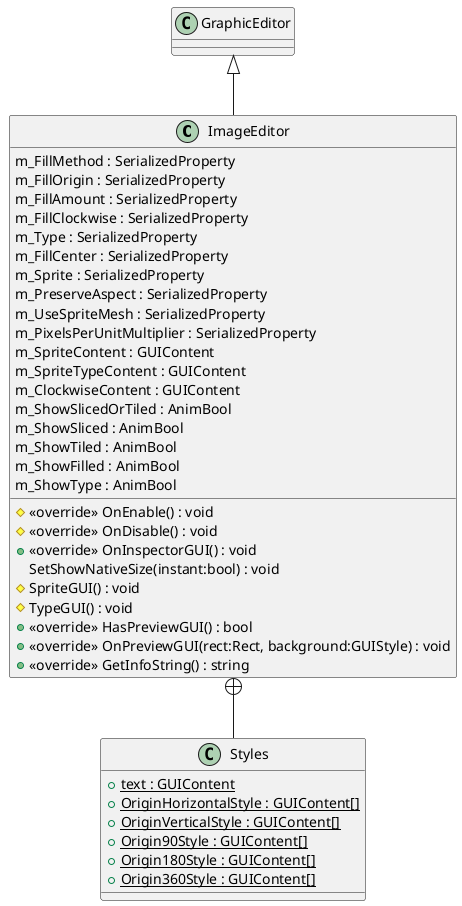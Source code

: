 @startuml
class ImageEditor {
    m_FillMethod : SerializedProperty
    m_FillOrigin : SerializedProperty
    m_FillAmount : SerializedProperty
    m_FillClockwise : SerializedProperty
    m_Type : SerializedProperty
    m_FillCenter : SerializedProperty
    m_Sprite : SerializedProperty
    m_PreserveAspect : SerializedProperty
    m_UseSpriteMesh : SerializedProperty
    m_PixelsPerUnitMultiplier : SerializedProperty
    m_SpriteContent : GUIContent
    m_SpriteTypeContent : GUIContent
    m_ClockwiseContent : GUIContent
    m_ShowSlicedOrTiled : AnimBool
    m_ShowSliced : AnimBool
    m_ShowTiled : AnimBool
    m_ShowFilled : AnimBool
    m_ShowType : AnimBool
    # <<override>> OnEnable() : void
    # <<override>> OnDisable() : void
    + <<override>> OnInspectorGUI() : void
    SetShowNativeSize(instant:bool) : void
    # SpriteGUI() : void
    # TypeGUI() : void
    + <<override>> HasPreviewGUI() : bool
    + <<override>> OnPreviewGUI(rect:Rect, background:GUIStyle) : void
    + <<override>> GetInfoString() : string
}
class Styles {
    + {static} text : GUIContent
    + {static} OriginHorizontalStyle : GUIContent[]
    + {static} OriginVerticalStyle : GUIContent[]
    + {static} Origin90Style : GUIContent[]
    + {static} Origin180Style : GUIContent[]
    + {static} Origin360Style : GUIContent[]
}
GraphicEditor <|-- ImageEditor
ImageEditor +-- Styles
@enduml
